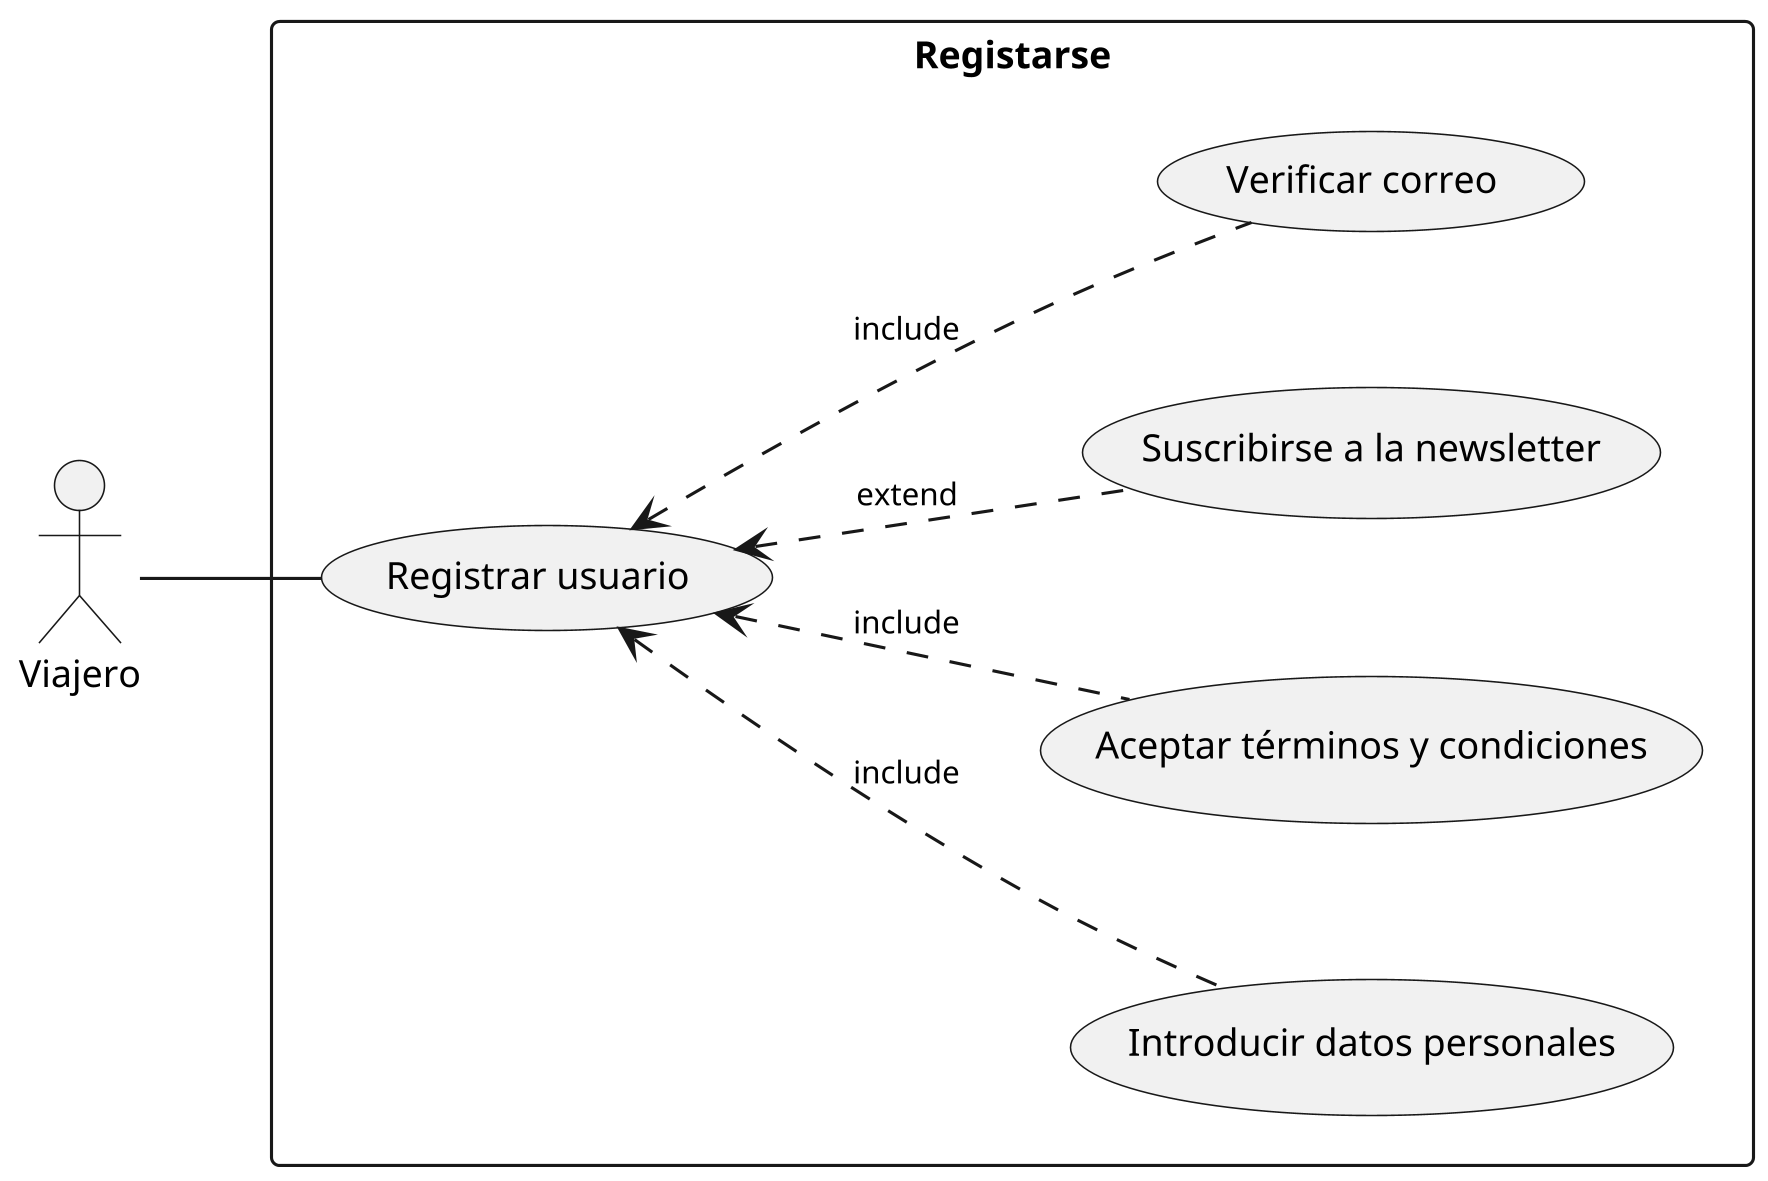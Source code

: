 @startuml
left to right direction

skinparam dpi 300
'skinparam linetype ortho
skinparam nodesep 50
skinparam ranksep 50

skinparam default{
 FontSize 12
}

skinparam arrowFontSize 10
skinparam classFontSize 14

skinparam arrowSize 10

'''

:V: as "Viajero"

rectangle Registarse {
   (Registrar usuario) as registrar

   V -- registrar

   registrar <.. (Introducir datos personales) : include
   registrar <.. (Aceptar términos y condiciones) : include
   registrar <.. (Suscribirse a la newsletter) : extend
   registrar <.. (Verificar correo) : include
}

@enduml

